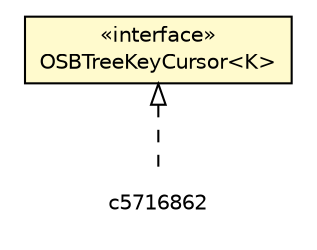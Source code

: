 #!/usr/local/bin/dot
#
# Class diagram 
# Generated by UMLGraph version R5_6-24-gf6e263 (http://www.umlgraph.org/)
#

digraph G {
	edge [fontname="Helvetica",fontsize=10,labelfontname="Helvetica",labelfontsize=10];
	node [fontname="Helvetica",fontsize=10,shape=plaintext];
	nodesep=0.25;
	ranksep=0.5;
	// com.orientechnologies.orient.core.storage.index.sbtree.local.OSBTree.OSBTreeKeyCursor<K>
	c5716864 [label=<<table title="com.orientechnologies.orient.core.storage.index.sbtree.local.OSBTree.OSBTreeKeyCursor" border="0" cellborder="1" cellspacing="0" cellpadding="2" port="p" bgcolor="lemonChiffon" href="./OSBTree.OSBTreeKeyCursor.html">
		<tr><td><table border="0" cellspacing="0" cellpadding="1">
<tr><td align="center" balign="center"> &#171;interface&#187; </td></tr>
<tr><td align="center" balign="center"> OSBTreeKeyCursor&lt;K&gt; </td></tr>
		</table></td></tr>
		</table>>, URL="./OSBTree.OSBTreeKeyCursor.html", fontname="Helvetica", fontcolor="black", fontsize=10.0];
	//com.orientechnologies.orient.core.storage.index.sbtree.local.OSBTree<K, V>.OSBTreeFullKeyCursor implements com.orientechnologies.orient.core.storage.index.sbtree.local.OSBTree.OSBTreeKeyCursor<K>
	c5716864:p -> c5716862:p [dir=back,arrowtail=empty,style=dashed];
}

